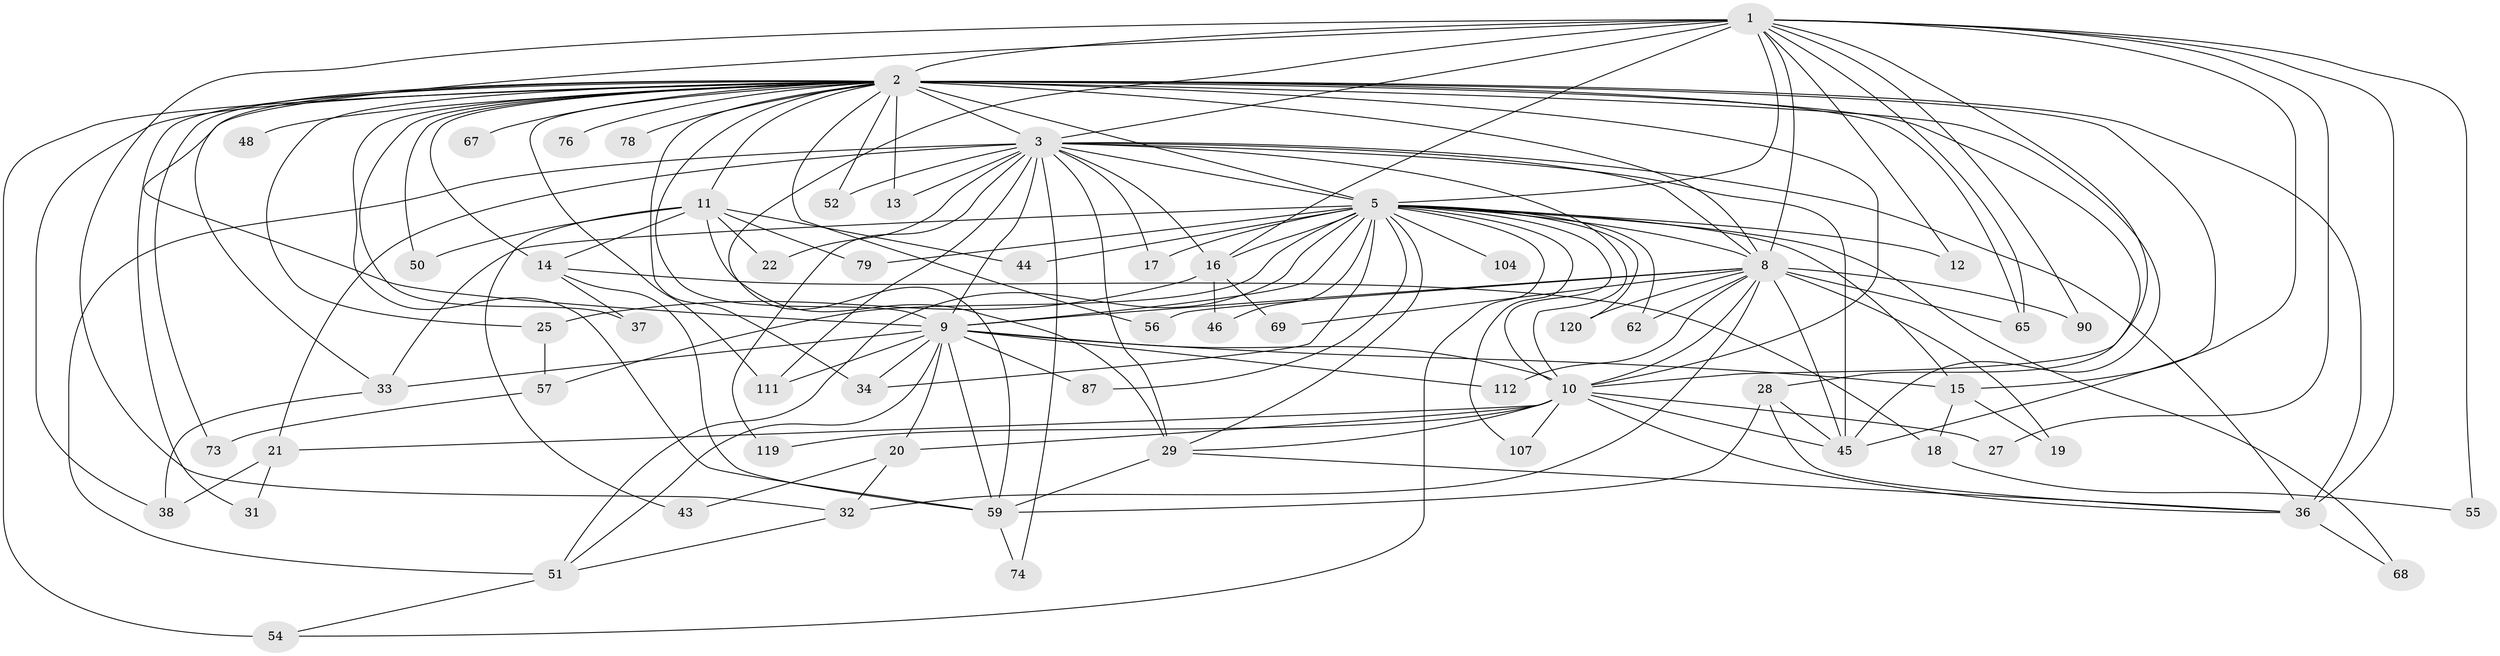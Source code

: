 // original degree distribution, {21: 0.016260162601626018, 20: 0.008130081300813009, 14: 0.008130081300813009, 29: 0.008130081300813009, 40: 0.008130081300813009, 24: 0.008130081300813009, 19: 0.016260162601626018, 22: 0.008130081300813009, 9: 0.008130081300813009, 2: 0.6178861788617886, 5: 0.032520325203252036, 7: 0.032520325203252036, 3: 0.16260162601626016, 4: 0.04065040650406504, 10: 0.008130081300813009, 6: 0.008130081300813009, 8: 0.008130081300813009}
// Generated by graph-tools (version 1.1) at 2025/13/03/09/25 04:13:54]
// undirected, 61 vertices, 147 edges
graph export_dot {
graph [start="1"]
  node [color=gray90,style=filled];
  1;
  2 [super="+35+60+121+83+6+7+39+23"];
  3 [super="+53+4"];
  5 [super="+24"];
  8;
  9;
  10 [super="+75"];
  11;
  12;
  13;
  14;
  15 [super="+49+88"];
  16 [super="+123"];
  17;
  18 [super="+26"];
  19;
  20;
  21 [super="+86+30"];
  22;
  25;
  27;
  28;
  29 [super="+97+116+109+61"];
  31;
  32 [super="+42"];
  33;
  34 [super="+71"];
  36 [super="+72+41"];
  37;
  38;
  43;
  44;
  45 [super="+117+47"];
  46;
  48;
  50;
  51 [super="+113+84"];
  52 [super="+122+103+98"];
  54 [super="+81"];
  55;
  56;
  57;
  59 [super="+85+101+93"];
  62;
  65 [super="+77"];
  67;
  68;
  69;
  73;
  74;
  76 [super="+99"];
  78;
  79;
  87;
  90;
  104;
  107;
  111 [super="+115"];
  112;
  119;
  120;
  1 -- 2 [weight=4];
  1 -- 3 [weight=3];
  1 -- 5;
  1 -- 8;
  1 -- 9;
  1 -- 10;
  1 -- 12;
  1 -- 16;
  1 -- 27;
  1 -- 32;
  1 -- 36;
  1 -- 55;
  1 -- 59;
  1 -- 65;
  1 -- 90;
  1 -- 45;
  2 -- 3 [weight=7];
  2 -- 5 [weight=9];
  2 -- 8 [weight=3];
  2 -- 9 [weight=6];
  2 -- 10 [weight=4];
  2 -- 76 [weight=3];
  2 -- 78 [weight=2];
  2 -- 52 [weight=4];
  2 -- 28 [weight=2];
  2 -- 111;
  2 -- 54 [weight=2];
  2 -- 34;
  2 -- 33;
  2 -- 65 [weight=2];
  2 -- 11;
  2 -- 67;
  2 -- 13;
  2 -- 14;
  2 -- 15;
  2 -- 73;
  2 -- 25;
  2 -- 36 [weight=2];
  2 -- 37;
  2 -- 38;
  2 -- 45 [weight=2];
  2 -- 48 [weight=2];
  2 -- 50;
  2 -- 56;
  2 -- 59;
  2 -- 31;
  3 -- 5 [weight=2];
  3 -- 8 [weight=2];
  3 -- 9 [weight=3];
  3 -- 10 [weight=2];
  3 -- 17;
  3 -- 22;
  3 -- 111;
  3 -- 21 [weight=2];
  3 -- 36;
  3 -- 74;
  3 -- 13;
  3 -- 16 [weight=2];
  3 -- 29 [weight=2];
  3 -- 45;
  3 -- 51;
  3 -- 52;
  3 -- 119;
  5 -- 8;
  5 -- 9;
  5 -- 10 [weight=2];
  5 -- 12;
  5 -- 15 [weight=2];
  5 -- 17;
  5 -- 33;
  5 -- 44;
  5 -- 46;
  5 -- 51;
  5 -- 62;
  5 -- 68;
  5 -- 79;
  5 -- 87;
  5 -- 104 [weight=2];
  5 -- 54;
  5 -- 16;
  5 -- 34;
  5 -- 107;
  5 -- 120;
  5 -- 57;
  5 -- 29;
  8 -- 9;
  8 -- 10;
  8 -- 19;
  8 -- 32;
  8 -- 56;
  8 -- 62;
  8 -- 69;
  8 -- 90;
  8 -- 112;
  8 -- 120;
  8 -- 45;
  8 -- 65;
  9 -- 10;
  9 -- 20;
  9 -- 33;
  9 -- 34;
  9 -- 51;
  9 -- 87;
  9 -- 111;
  9 -- 112;
  9 -- 15;
  9 -- 59;
  10 -- 20;
  10 -- 21;
  10 -- 27;
  10 -- 29;
  10 -- 107;
  10 -- 119;
  10 -- 45;
  10 -- 36;
  11 -- 14;
  11 -- 22;
  11 -- 43;
  11 -- 44;
  11 -- 50;
  11 -- 79;
  11 -- 29;
  14 -- 18;
  14 -- 37;
  14 -- 59;
  15 -- 18 [weight=2];
  15 -- 19;
  16 -- 25;
  16 -- 46;
  16 -- 69;
  18 -- 55;
  20 -- 43;
  20 -- 32;
  21 -- 31;
  21 -- 38;
  25 -- 57;
  28 -- 36;
  28 -- 45;
  28 -- 59 [weight=2];
  29 -- 59;
  29 -- 36;
  32 -- 51;
  33 -- 38;
  36 -- 68;
  51 -- 54;
  57 -- 73;
  59 -- 74;
}
